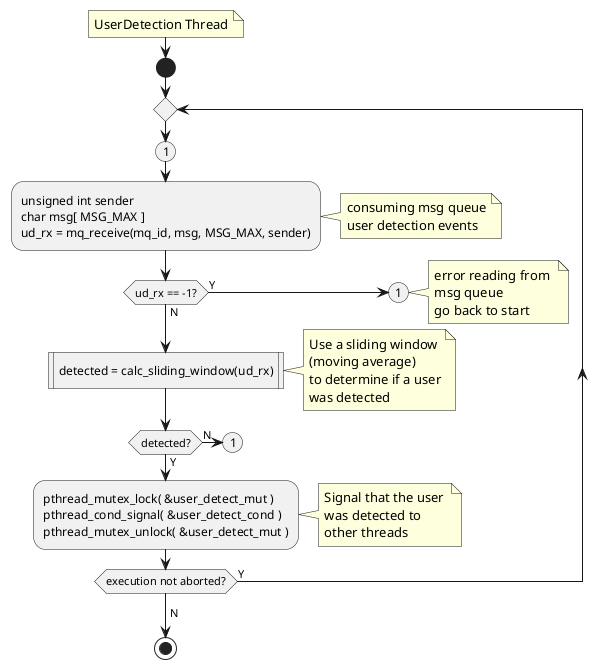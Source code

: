 @startuml
!$end_bracket = "<b> </b>"
'-----------------------
  note right
    UserDetection Thread
  end note
'-----------------------
  start
  repeat
  (1)
  :unsigned int sender
  char msg[ MSG_MAX ]$end_bracket
  ud_rx = mq_receive(mq_id, msg, MSG_MAX, sender);
''
  note right
	consuming msg queue
	user detection events
  end note
''
  if(ud_rx == -1?) then (Y)
	(1)
	''
	note right
		error reading from 
		msg queue
		go back to start
	end note
	''
	detach
  else (N)
	:detected = calc_sliding_window(ud_rx)|
	''
	note right
		Use a sliding window
		(moving average)
		to determine if a user
		was detected
	end note
	''
	if(detected?) then (Y)
		:pthread_mutex_lock( &user_detect_mut )
		pthread_cond_signal( &user_detect_cond )
		pthread_mutex_unlock( &user_detect_mut );
	''
	note right
		Signal that the user 
		was detected to
		other threads
	end note
	''
	else (N)
	(1)
	detach
	endif
  endif
  repeat while(execution not aborted?) is (Y)
  ->N;

  stop
  
'-----------------------
@enduml